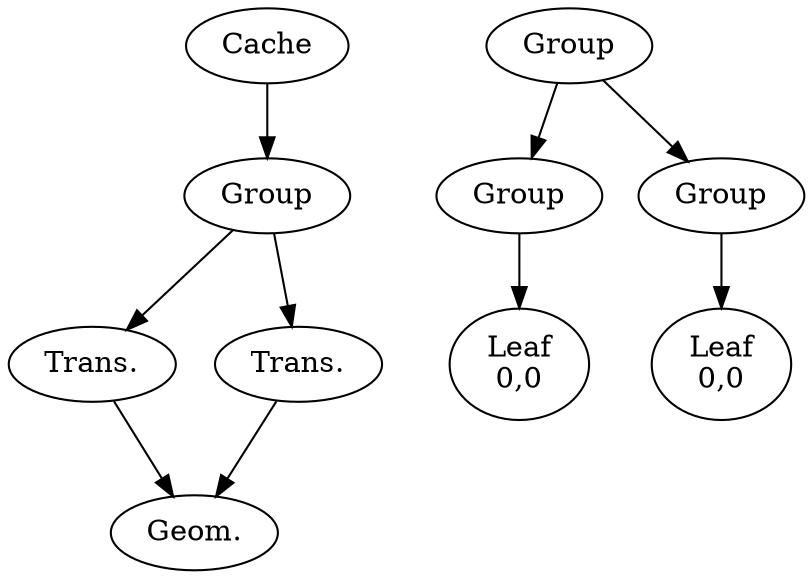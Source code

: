 digraph G {
	n0x1adec20 [label = "Cache"];
	n0x1adec20 -> n0x1adec70;
	n0x1adec70 [label = "Group"];
	n0x1adec70 -> n0x1adecd0;
	n0x1adec70 -> n0x1aded50;
	n0x1adecd0 [label = "Trans."];
	n0x1adecd0 -> n0x1adedf0;
	n0x1aded50 [label = "Trans."];
	n0x1aded50 -> n0x1adedf0;
	n0x1adedf0 [label = "Geom."];
	n0x1adedf0 [label = "Geom."];
	sgn0x1adffe0 [label = "Group"];
	sgn0x1adffe0 -> sgn0x1adf9d0;
	sgn0x1adffe0 -> sgn0x1adffa0;
	sgn0x1adf9d0 [label = "Group"];
	sgn0x1adf9d0 -> sgn0x1adf490;
	sgn0x1adffa0 [label = "Group"];
	sgn0x1adffa0 -> sgn0x1adfa10;
	sgn0x1adf490 [label = "Leaf
0,0"];
	sgn0x1adfa10 [label = "Leaf
0,0"];
}
